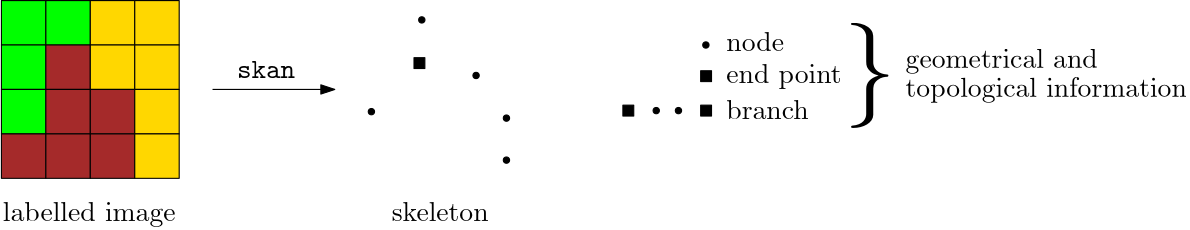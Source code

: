 <?xml version="1.0"?>
<!DOCTYPE ipe SYSTEM "ipe.dtd">
<ipe version="70212" creator="Ipe 7.2.13">
<info created="D:20201027171333" modified="D:20201028093333"/>
<preamble>\usepackage{graphicx}</preamble>
<ipestyle name="basic">
<symbol name="arrow/arc(spx)">
<path stroke="sym-stroke" fill="sym-stroke" pen="sym-pen">
0 0 m
-1 0.333 l
-1 -0.333 l
h
</path>
</symbol>
<symbol name="arrow/farc(spx)">
<path stroke="sym-stroke" fill="white" pen="sym-pen">
0 0 m
-1 0.333 l
-1 -0.333 l
h
</path>
</symbol>
<symbol name="arrow/ptarc(spx)">
<path stroke="sym-stroke" fill="sym-stroke" pen="sym-pen">
0 0 m
-1 0.333 l
-0.8 0 l
-1 -0.333 l
h
</path>
</symbol>
<symbol name="arrow/fptarc(spx)">
<path stroke="sym-stroke" fill="white" pen="sym-pen">
0 0 m
-1 0.333 l
-0.8 0 l
-1 -0.333 l
h
</path>
</symbol>
<symbol name="mark/circle(sx)" transformations="translations">
<path fill="sym-stroke">
0.6 0 0 0.6 0 0 e
0.4 0 0 0.4 0 0 e
</path>
</symbol>
<symbol name="mark/disk(sx)" transformations="translations">
<path fill="sym-stroke">
0.6 0 0 0.6 0 0 e
</path>
</symbol>
<symbol name="mark/fdisk(sfx)" transformations="translations">
<group>
<path fill="sym-fill">
0.5 0 0 0.5 0 0 e
</path>
<path fill="sym-stroke" fillrule="eofill">
0.6 0 0 0.6 0 0 e
0.4 0 0 0.4 0 0 e
</path>
</group>
</symbol>
<symbol name="mark/box(sx)" transformations="translations">
<path fill="sym-stroke" fillrule="eofill">
-0.6 -0.6 m
0.6 -0.6 l
0.6 0.6 l
-0.6 0.6 l
h
-0.4 -0.4 m
0.4 -0.4 l
0.4 0.4 l
-0.4 0.4 l
h
</path>
</symbol>
<symbol name="mark/square(sx)" transformations="translations">
<path fill="sym-stroke">
-0.6 -0.6 m
0.6 -0.6 l
0.6 0.6 l
-0.6 0.6 l
h
</path>
</symbol>
<symbol name="mark/fsquare(sfx)" transformations="translations">
<group>
<path fill="sym-fill">
-0.5 -0.5 m
0.5 -0.5 l
0.5 0.5 l
-0.5 0.5 l
h
</path>
<path fill="sym-stroke" fillrule="eofill">
-0.6 -0.6 m
0.6 -0.6 l
0.6 0.6 l
-0.6 0.6 l
h
-0.4 -0.4 m
0.4 -0.4 l
0.4 0.4 l
-0.4 0.4 l
h
</path>
</group>
</symbol>
<symbol name="mark/cross(sx)" transformations="translations">
<group>
<path fill="sym-stroke">
-0.43 -0.57 m
0.57 0.43 l
0.43 0.57 l
-0.57 -0.43 l
h
</path>
<path fill="sym-stroke">
-0.43 0.57 m
0.57 -0.43 l
0.43 -0.57 l
-0.57 0.43 l
h
</path>
</group>
</symbol>
<symbol name="arrow/fnormal(spx)">
<path stroke="sym-stroke" fill="white" pen="sym-pen">
0 0 m
-1 0.333 l
-1 -0.333 l
h
</path>
</symbol>
<symbol name="arrow/pointed(spx)">
<path stroke="sym-stroke" fill="sym-stroke" pen="sym-pen">
0 0 m
-1 0.333 l
-0.8 0 l
-1 -0.333 l
h
</path>
</symbol>
<symbol name="arrow/fpointed(spx)">
<path stroke="sym-stroke" fill="white" pen="sym-pen">
0 0 m
-1 0.333 l
-0.8 0 l
-1 -0.333 l
h
</path>
</symbol>
<symbol name="arrow/linear(spx)">
<path stroke="sym-stroke" pen="sym-pen">
-1 0.333 m
0 0 l
-1 -0.333 l
</path>
</symbol>
<symbol name="arrow/fdouble(spx)">
<path stroke="sym-stroke" fill="white" pen="sym-pen">
0 0 m
-1 0.333 l
-1 -0.333 l
h
-1 0 m
-2 0.333 l
-2 -0.333 l
h
</path>
</symbol>
<symbol name="arrow/double(spx)">
<path stroke="sym-stroke" fill="sym-stroke" pen="sym-pen">
0 0 m
-1 0.333 l
-1 -0.333 l
h
-1 0 m
-2 0.333 l
-2 -0.333 l
h
</path>
</symbol>
<pen name="heavier" value="0.8"/>
<pen name="fat" value="1.2"/>
<pen name="ultrafat" value="2"/>
<symbolsize name="large" value="5"/>
<symbolsize name="small" value="2"/>
<symbolsize name="tiny" value="1.1"/>
<arrowsize name="large" value="10"/>
<arrowsize name="small" value="5"/>
<arrowsize name="tiny" value="3"/>
<color name="red" value="1 0 0"/>
<color name="green" value="0 1 0"/>
<color name="blue" value="0 0 1"/>
<color name="yellow" value="1 1 0"/>
<color name="orange" value="1 0.647 0"/>
<color name="gold" value="1 0.843 0"/>
<color name="purple" value="0.627 0.125 0.941"/>
<color name="gray" value="0.745"/>
<color name="brown" value="0.647 0.165 0.165"/>
<color name="navy" value="0 0 0.502"/>
<color name="pink" value="1 0.753 0.796"/>
<color name="seagreen" value="0.18 0.545 0.341"/>
<color name="turquoise" value="0.251 0.878 0.816"/>
<color name="violet" value="0.933 0.51 0.933"/>
<color name="darkblue" value="0 0 0.545"/>
<color name="darkcyan" value="0 0.545 0.545"/>
<color name="darkgray" value="0.663"/>
<color name="darkgreen" value="0 0.392 0"/>
<color name="darkmagenta" value="0.545 0 0.545"/>
<color name="darkorange" value="1 0.549 0"/>
<color name="darkred" value="0.545 0 0"/>
<color name="lightblue" value="0.678 0.847 0.902"/>
<color name="lightcyan" value="0.878 1 1"/>
<color name="lightgray" value="0.827"/>
<color name="lightgreen" value="0.565 0.933 0.565"/>
<color name="lightyellow" value="1 1 0.878"/>
<dashstyle name="dashed" value="[4] 0"/>
<dashstyle name="dotted" value="[1 3] 0"/>
<dashstyle name="dash dotted" value="[4 2 1 2] 0"/>
<dashstyle name="dash dot dotted" value="[4 2 1 2 1 2] 0"/>
<textsize name="large" value="\large"/>
<textsize name="Large" value="\Large"/>
<textsize name="LARGE" value="\LARGE"/>
<textsize name="huge" value="\huge"/>
<textsize name="Huge" value="\Huge"/>
<textsize name="small" value="\small"/>
<textsize name="footnote" value="\footnotesize"/>
<textsize name="tiny" value="\tiny"/>
<textstyle name="center" begin="\begin{center}" end="\end{center}"/>
<textstyle name="itemize" begin="\begin{itemize}" end="\end{itemize}"/>
<textstyle name="item" begin="\begin{itemize}\item{}" end="\end{itemize}"/>
<gridsize name="4 pts" value="4"/>
<gridsize name="8 pts (~3 mm)" value="8"/>
<gridsize name="16 pts (~6 mm)" value="16"/>
<gridsize name="32 pts (~12 mm)" value="32"/>
<gridsize name="10 pts (~3.5 mm)" value="10"/>
<gridsize name="20 pts (~7 mm)" value="20"/>
<gridsize name="14 pts (~5 mm)" value="14"/>
<gridsize name="28 pts (~10 mm)" value="28"/>
<gridsize name="56 pts (~20 mm)" value="56"/>
<anglesize name="90 deg" value="90"/>
<anglesize name="60 deg" value="60"/>
<anglesize name="45 deg" value="45"/>
<anglesize name="30 deg" value="30"/>
<anglesize name="22.5 deg" value="22.5"/>
<opacity name="10%" value="0.1"/>
<opacity name="30%" value="0.3"/>
<opacity name="50%" value="0.5"/>
<opacity name="75%" value="0.75"/>
<tiling name="falling" angle="-60" step="4" width="1"/>
<tiling name="rising" angle="30" step="4" width="1"/>
</ipestyle>
<page>
<layer name="alpha"/>
<view layers="alpha" active="alpha"/>
<path layer="alpha" matrix="1 0 0 1 -96 0" stroke="black" fill="green">
112 704 m
112 688 l
128 688 l
128 704 l
h
</path>
<path matrix="1 0 0 1 -96 -16" stroke="black" fill="green">
112 704 m
112 688 l
128 688 l
128 704 l
h
</path>
<path matrix="1 0 0 1 -96 -32" stroke="black" fill="green">
112 704 m
112 688 l
128 688 l
128 704 l
h
</path>
<path matrix="1 0 0 1 -96 -48" stroke="black" fill="brown">
112 704 m
112 688 l
128 688 l
128 704 l
h
</path>
<path matrix="1 0 0 1 -80 0" stroke="black" fill="green">
112 704 m
112 688 l
128 688 l
128 704 l
h
</path>
<path matrix="1 0 0 1 -80 -16" stroke="black" fill="brown">
112 704 m
112 688 l
128 688 l
128 704 l
h
</path>
<path matrix="1 0 0 1 -80 -32" stroke="black" fill="brown">
112 704 m
112 688 l
128 688 l
128 704 l
h
</path>
<path matrix="1 0 0 1 -80 -48" stroke="black" fill="brown">
112 704 m
112 688 l
128 688 l
128 704 l
h
</path>
<path matrix="1 0 0 1 -64 0" stroke="black" fill="gold">
112 704 m
112 688 l
128 688 l
128 704 l
h
</path>
<path matrix="1 0 0 1 -64 -16" stroke="black" fill="gold">
112 704 m
112 688 l
128 688 l
128 704 l
h
</path>
<path matrix="1 0 0 1 -64 -32" stroke="black" fill="brown">
112 704 m
112 688 l
128 688 l
128 704 l
h
</path>
<path matrix="1 0 0 1 -64 -48" stroke="black" fill="brown">
112 704 m
112 688 l
128 688 l
128 704 l
h
</path>
<path matrix="1 0 0 1 -48 0" stroke="black" fill="gold">
112 704 m
112 688 l
128 688 l
128 704 l
h
</path>
<path matrix="1 0 0 1 -48 -16" stroke="black" fill="gold">
112 704 m
112 688 l
128 688 l
128 704 l
h
</path>
<path matrix="1 0 0 1 -48 -32" stroke="black" fill="gold">
112 704 m
112 688 l
128 688 l
128 704 l
h
</path>
<path matrix="1 0 0 1 -48 -48" stroke="black" fill="gold">
112 704 m
112 688 l
128 688 l
128 704 l
h
</path>
<text matrix="1 0 0 1 72.9625 -45.6751" transformations="translations" pos="204 720" stroke="black" type="label" width="41.511" height="6.926" depth="1.93" valign="baseline">end point</text>
<text matrix="1 0 0 1 64.9625 -14.1671" transformations="translations" pos="212 700" stroke="black" type="label" width="20.756" height="6.918" depth="0" valign="baseline">node</text>
<text matrix="1 0 0 1 61.5 -24.2" transformations="translations" pos="280 704" stroke="black" type="label" width="69.213" height="6.926" depth="1.93" valign="baseline">geometrical and</text>
<text matrix="1 0 0 1 61.5 -26.6" transformations="translations" pos="280 696" stroke="black" type="label" width="101.315" height="6.926" depth="1.93" valign="baseline">topological information</text>
<text matrix="1 0 0 1 165.628 51.5735" transformations="translations" pos="153.532 616.027" stroke="black" type="label" width="18.929" height="28.388" depth="9.47" valign="baseline">\scalebox{3.8}{\}}</text>
<path matrix="0.488082 0 0 0.488082 100.104 345.68" stroke="black" fill="black">
140 684 m
140 692 l
132 692 l
132 684 l
h
</path>
<path matrix="1 0 0 1 39.3321 9.03211" stroke="black" fill="black">
1.13549 0 0 1.13549 128 688 e
</path>
<path matrix="1 0 0 1 58.8715 -10.9725" stroke="black" fill="black">
1.13549 0 0 1.13549 128 688 e
</path>
<path matrix="1 0 0 1 69.8043 -26.3249" stroke="black" fill="black">
1.13549 0 0 1.13549 128 688 e
</path>
<path matrix="1 0 0 1 69.8043 -41.4447" stroke="black" fill="black">
1.13549 0 0 1.13549 128 688 e
</path>
<path matrix="1 0 0 1 21.1883 -23.9988" stroke="black" fill="black">
1.13549 0 0 1.13549 128 688 e
</path>
<path matrix="1 0 0 1 61.6 0" stroke="black" fill="black">
1.13549 0 0 1.13549 208 688 e
</path>
<path matrix="0.488082 0 0 0.488082 203.304 340.98" stroke="black" fill="black">
140 684 m
140 692 l
132 692 l
132 684 l
h
</path>
<path matrix="0.488082 0 0 0.488082 203.304 328.58" stroke="black" fill="black">
140 684 m
140 692 l
132 692 l
132 684 l
h
</path>
<path matrix="0.488082 0 0 0.488082 175.304 328.58" stroke="black" fill="black">
140 684 m
140 692 l
132 692 l
132 684 l
h
</path>
<path matrix="1 0 0 1 123.731 -23.6199" stroke="black" fill="black">
1.13549 0 0 1.13549 128 688 e
</path>
<path matrix="1 0 0 1 131.731 -23.6199" stroke="black" fill="black">
1.13549 0 0 1.13549 128 688 e
</path>
<text matrix="1 0 0 1 72.9625 -58.6751" transformations="translations" pos="204 720" stroke="black" type="label" width="29.639" height="6.918" depth="0" valign="baseline">branch</text>
<path stroke="black" arrow="normal/small">
92 672 m
136 672 l
</path>
<text matrix="1 0 0 1 0.821705 -7.91403" transformations="translations" pos="100 684" stroke="black" type="label" width="20.921" height="6.088" depth="0" valign="baseline">\texttt{skan}</text>
<text matrix="1 0 0 1 -11.6391 -3.79511" transformations="translations" pos="28.1294 628.471" stroke="black" type="label" width="62.267" height="6.926" depth="1.93" valign="baseline">labelled image</text>
<text matrix="1 0 0 1 -1.66269 -5.28854" transformations="translations" pos="158.153 629.973" stroke="black" type="label" width="34.925" height="6.918" depth="0" valign="baseline">skeleton</text>
</page>
</ipe>
